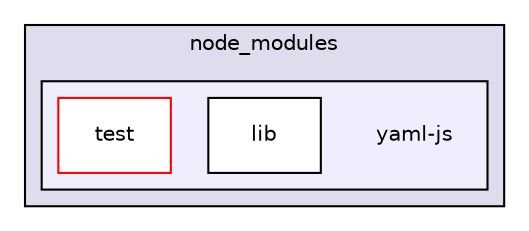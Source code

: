 digraph "gulp-src/node_modules/gulp-html-to-json/node_modules/front-matter/node_modules/yaml-js" {
  compound=true
  node [ fontsize="10", fontname="Helvetica"];
  edge [ labelfontsize="10", labelfontname="Helvetica"];
  subgraph clusterdir_a9d520c1c597bcff8ea1d222ca3d5939 {
    graph [ bgcolor="#ddddee", pencolor="black", label="node_modules" fontname="Helvetica", fontsize="10", URL="dir_a9d520c1c597bcff8ea1d222ca3d5939.html"]
  subgraph clusterdir_2ca7c3ae2cb011a44374842bb8bdf4c0 {
    graph [ bgcolor="#eeeeff", pencolor="black", label="" URL="dir_2ca7c3ae2cb011a44374842bb8bdf4c0.html"];
    dir_2ca7c3ae2cb011a44374842bb8bdf4c0 [shape=plaintext label="yaml-js"];
    dir_c5f4853b5c3256c643e1178799898ef8 [shape=box label="lib" color="black" fillcolor="white" style="filled" URL="dir_c5f4853b5c3256c643e1178799898ef8.html"];
    dir_69843497fb0582ddbeae505bcfb67ff6 [shape=box label="test" color="red" fillcolor="white" style="filled" URL="dir_69843497fb0582ddbeae505bcfb67ff6.html"];
  }
  }
}
